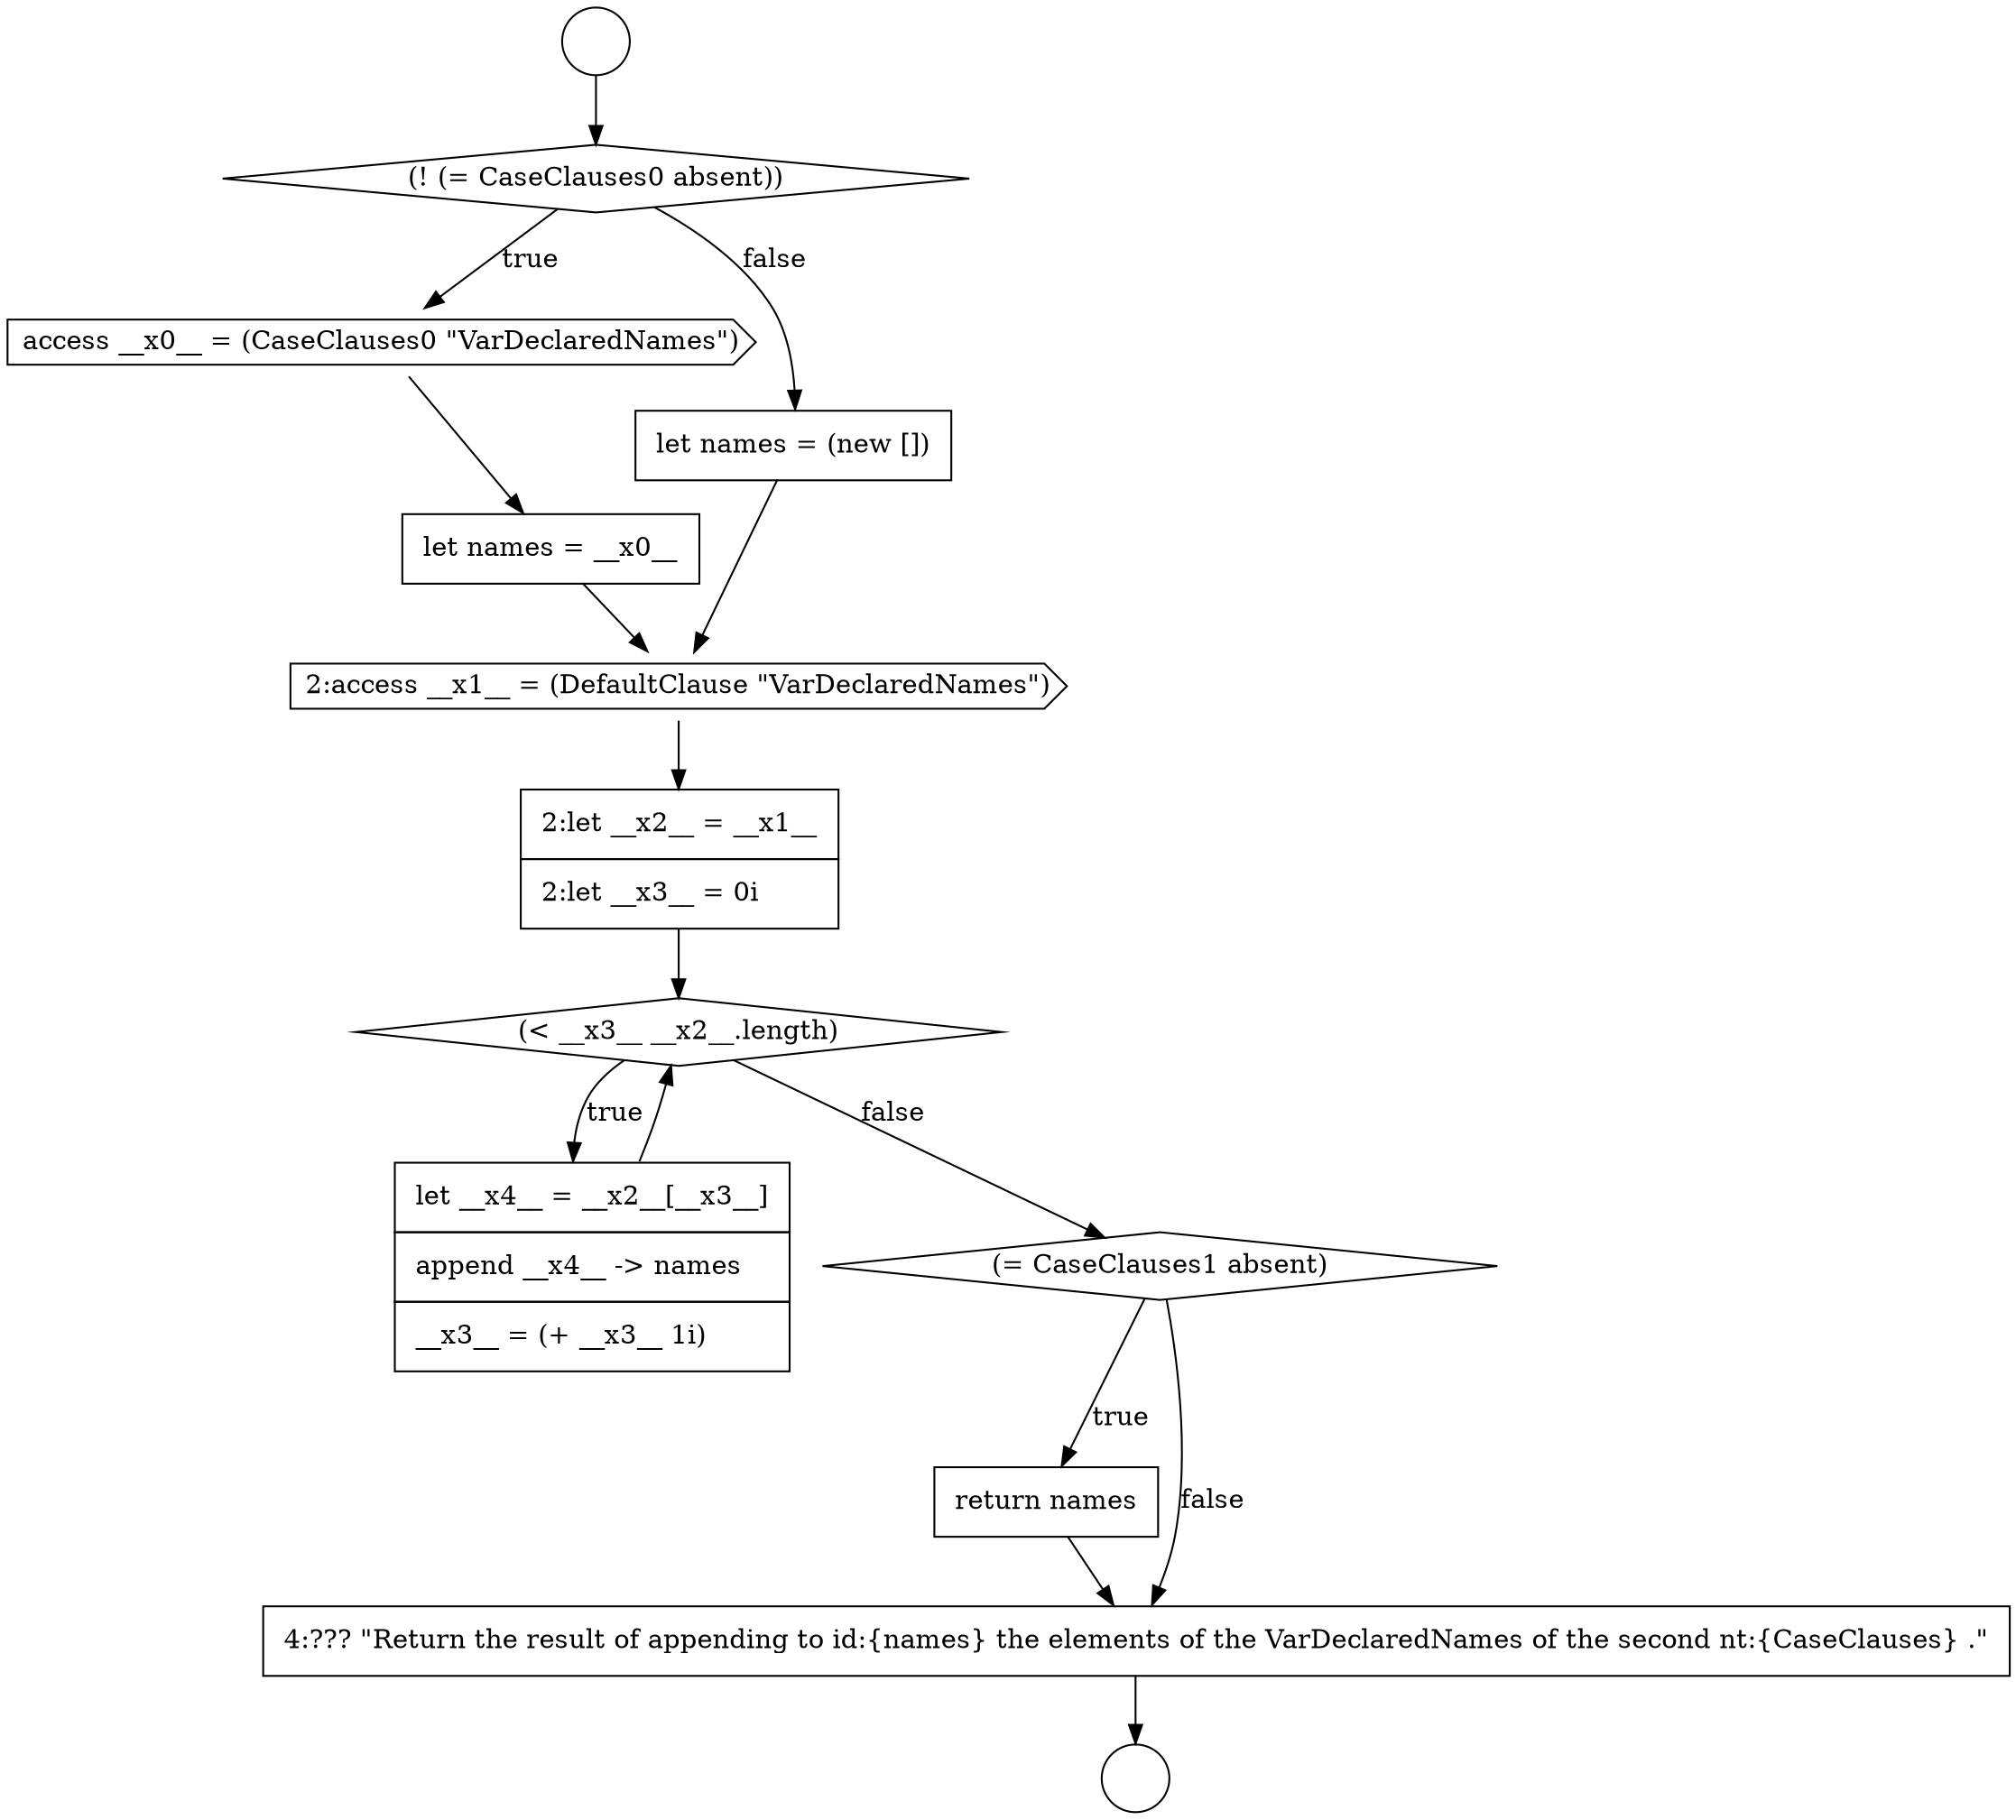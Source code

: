 digraph {
  node7605 [shape=cds, label=<<font color="black">access __x0__ = (CaseClauses0 &quot;VarDeclaredNames&quot;)</font>> color="black" fillcolor="white" style=filled]
  node7613 [shape=none, margin=0, label=<<font color="black">
    <table border="0" cellborder="1" cellspacing="0" cellpadding="10">
      <tr><td align="left">return names</td></tr>
    </table>
  </font>> color="black" fillcolor="white" style=filled]
  node7608 [shape=cds, label=<<font color="black">2:access __x1__ = (DefaultClause &quot;VarDeclaredNames&quot;)</font>> color="black" fillcolor="white" style=filled]
  node7610 [shape=diamond, label=<<font color="black">(&lt; __x3__ __x2__.length)</font>> color="black" fillcolor="white" style=filled]
  node7604 [shape=diamond, label=<<font color="black">(! (= CaseClauses0 absent))</font>> color="black" fillcolor="white" style=filled]
  node7611 [shape=none, margin=0, label=<<font color="black">
    <table border="0" cellborder="1" cellspacing="0" cellpadding="10">
      <tr><td align="left">let __x4__ = __x2__[__x3__]</td></tr>
      <tr><td align="left">append __x4__ -&gt; names</td></tr>
      <tr><td align="left">__x3__ = (+ __x3__ 1i)</td></tr>
    </table>
  </font>> color="black" fillcolor="white" style=filled]
  node7607 [shape=none, margin=0, label=<<font color="black">
    <table border="0" cellborder="1" cellspacing="0" cellpadding="10">
      <tr><td align="left">let names = (new [])</td></tr>
    </table>
  </font>> color="black" fillcolor="white" style=filled]
  node7603 [shape=circle label=" " color="black" fillcolor="white" style=filled]
  node7612 [shape=diamond, label=<<font color="black">(= CaseClauses1 absent)</font>> color="black" fillcolor="white" style=filled]
  node7606 [shape=none, margin=0, label=<<font color="black">
    <table border="0" cellborder="1" cellspacing="0" cellpadding="10">
      <tr><td align="left">let names = __x0__</td></tr>
    </table>
  </font>> color="black" fillcolor="white" style=filled]
  node7602 [shape=circle label=" " color="black" fillcolor="white" style=filled]
  node7609 [shape=none, margin=0, label=<<font color="black">
    <table border="0" cellborder="1" cellspacing="0" cellpadding="10">
      <tr><td align="left">2:let __x2__ = __x1__</td></tr>
      <tr><td align="left">2:let __x3__ = 0i</td></tr>
    </table>
  </font>> color="black" fillcolor="white" style=filled]
  node7614 [shape=none, margin=0, label=<<font color="black">
    <table border="0" cellborder="1" cellspacing="0" cellpadding="10">
      <tr><td align="left">4:??? &quot;Return the result of appending to id:{names} the elements of the VarDeclaredNames of the second nt:{CaseClauses} .&quot;</td></tr>
    </table>
  </font>> color="black" fillcolor="white" style=filled]
  node7611 -> node7610 [ color="black"]
  node7602 -> node7604 [ color="black"]
  node7608 -> node7609 [ color="black"]
  node7609 -> node7610 [ color="black"]
  node7610 -> node7611 [label=<<font color="black">true</font>> color="black"]
  node7610 -> node7612 [label=<<font color="black">false</font>> color="black"]
  node7604 -> node7605 [label=<<font color="black">true</font>> color="black"]
  node7604 -> node7607 [label=<<font color="black">false</font>> color="black"]
  node7606 -> node7608 [ color="black"]
  node7605 -> node7606 [ color="black"]
  node7607 -> node7608 [ color="black"]
  node7612 -> node7613 [label=<<font color="black">true</font>> color="black"]
  node7612 -> node7614 [label=<<font color="black">false</font>> color="black"]
  node7613 -> node7614 [ color="black"]
  node7614 -> node7603 [ color="black"]
}
